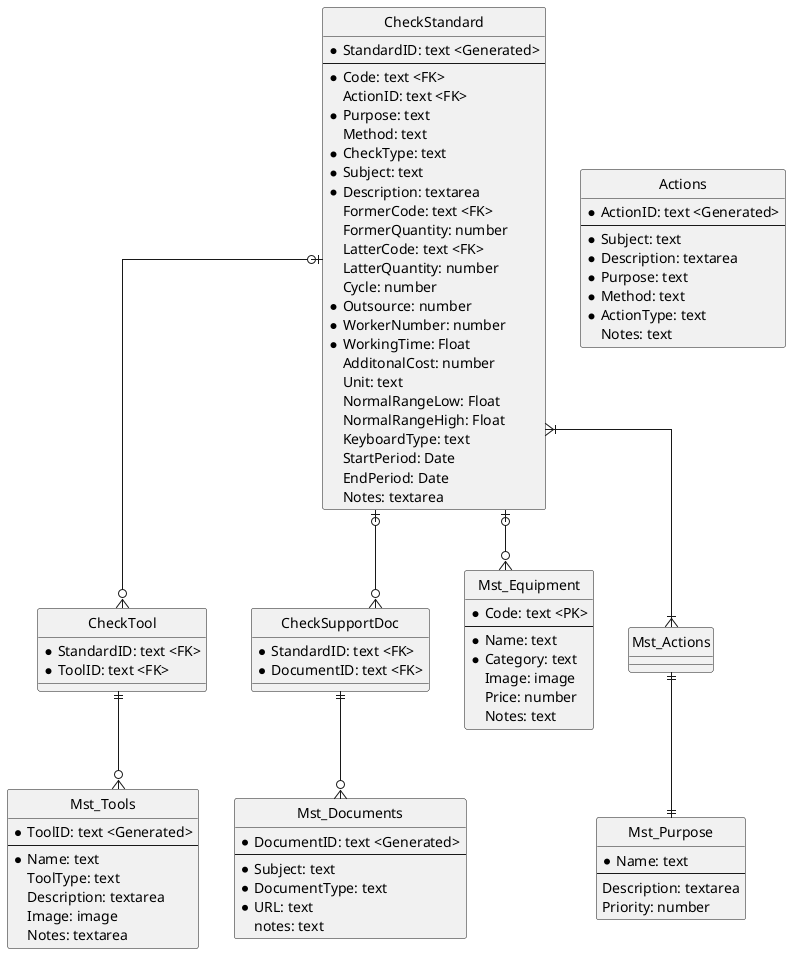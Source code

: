@startuml
hide circle
skinparam linetype ortho

entity CheckStandard {
    * StandardID: text <Generated>
    --
    * Code: text <FK>
    ActionID: text <FK>
    * Purpose: text
    Method: text
    * CheckType: text
    * Subject: text
    * Description: textarea
    FormerCode: text <FK>
    FormerQuantity: number
    LatterCode: text <FK>
    LatterQuantity: number
    Cycle: number
    * Outsource: number
    * WorkerNumber: number
    * WorkingTime: Float
    AdditonalCost: number
    Unit: text
    NormalRangeLow: Float
    NormalRangeHigh: Float
    KeyboardType: text
    StartPeriod: Date
    EndPeriod: Date
    Notes: textarea
}
' Method: Cleaning/ Visual check/ Listening check/ Touching check/ Measurement/ Recording/ Replacement
' Type: Check/ Measure/ Picture/ Upload/ Replacement
entity CheckTool {
    * StandardID: text <FK>
    * ToolID: text <FK>
}
entity CheckSupportDoc {
    * StandardID: text <FK>
    * DocumentID: text <FK>
}
entity Mst_Equipment {
    * Code: text <PK>
    --
    * Name: text
    * Category: text
    Image: image
    Price: number
    Notes: text
}
' Category: Camera/ Recorder/ Periferals/ Panel/ Display/ Sensor/ Mount/ Output/ Communicator/ Power supply/ Battery
entity Actions{
    * ActionID: text <Generated>
    --
    * Subject: text
    * Description: textarea
    * Purpose: text
    * Method: text
    * ActionType: text
    Notes: text
}
' ActionType: Equipment/ Contract/ Operation/ Environment/ Others
entity Mst_Tools {
    * ToolID: text <Generated>
    --
    * Name: text
    ToolType: text
    Description: textarea
    Image: image
    Notes: textarea
}
' ToolType: Indivisual tool/ Shared tool/ Purchaising/ Rental
entity Mst_Documents {
    * DocumentID: text <Generated>
    --
    * Subject: text
    * DocumentType: text
    * URL: text
    notes: text
}
' DocumentType: Manual/ Instructions/ Checklist/ Contract/ Appearance/ Drawing
entity Mst_Purpose {
    * Name: text
    --
    Description: textarea
    Priority: number
}
' Purpose: Cleaning/ Function check/ Performance test/ Safety check/ Environment check/ Prevention measures/ Repair
' add Campaign and special check
CheckStandard |o--o{ Mst_Equipment
CheckStandard |o--o{ CheckTool
CheckStandard |o--o{ CheckSupportDoc
CheckTool ||--o{ Mst_Tools
CheckSupportDoc ||--o{ Mst_Documents
CheckStandard }|--|{ Mst_Actions
Mst_Actions ||--|| Mst_Purpose
@enduml